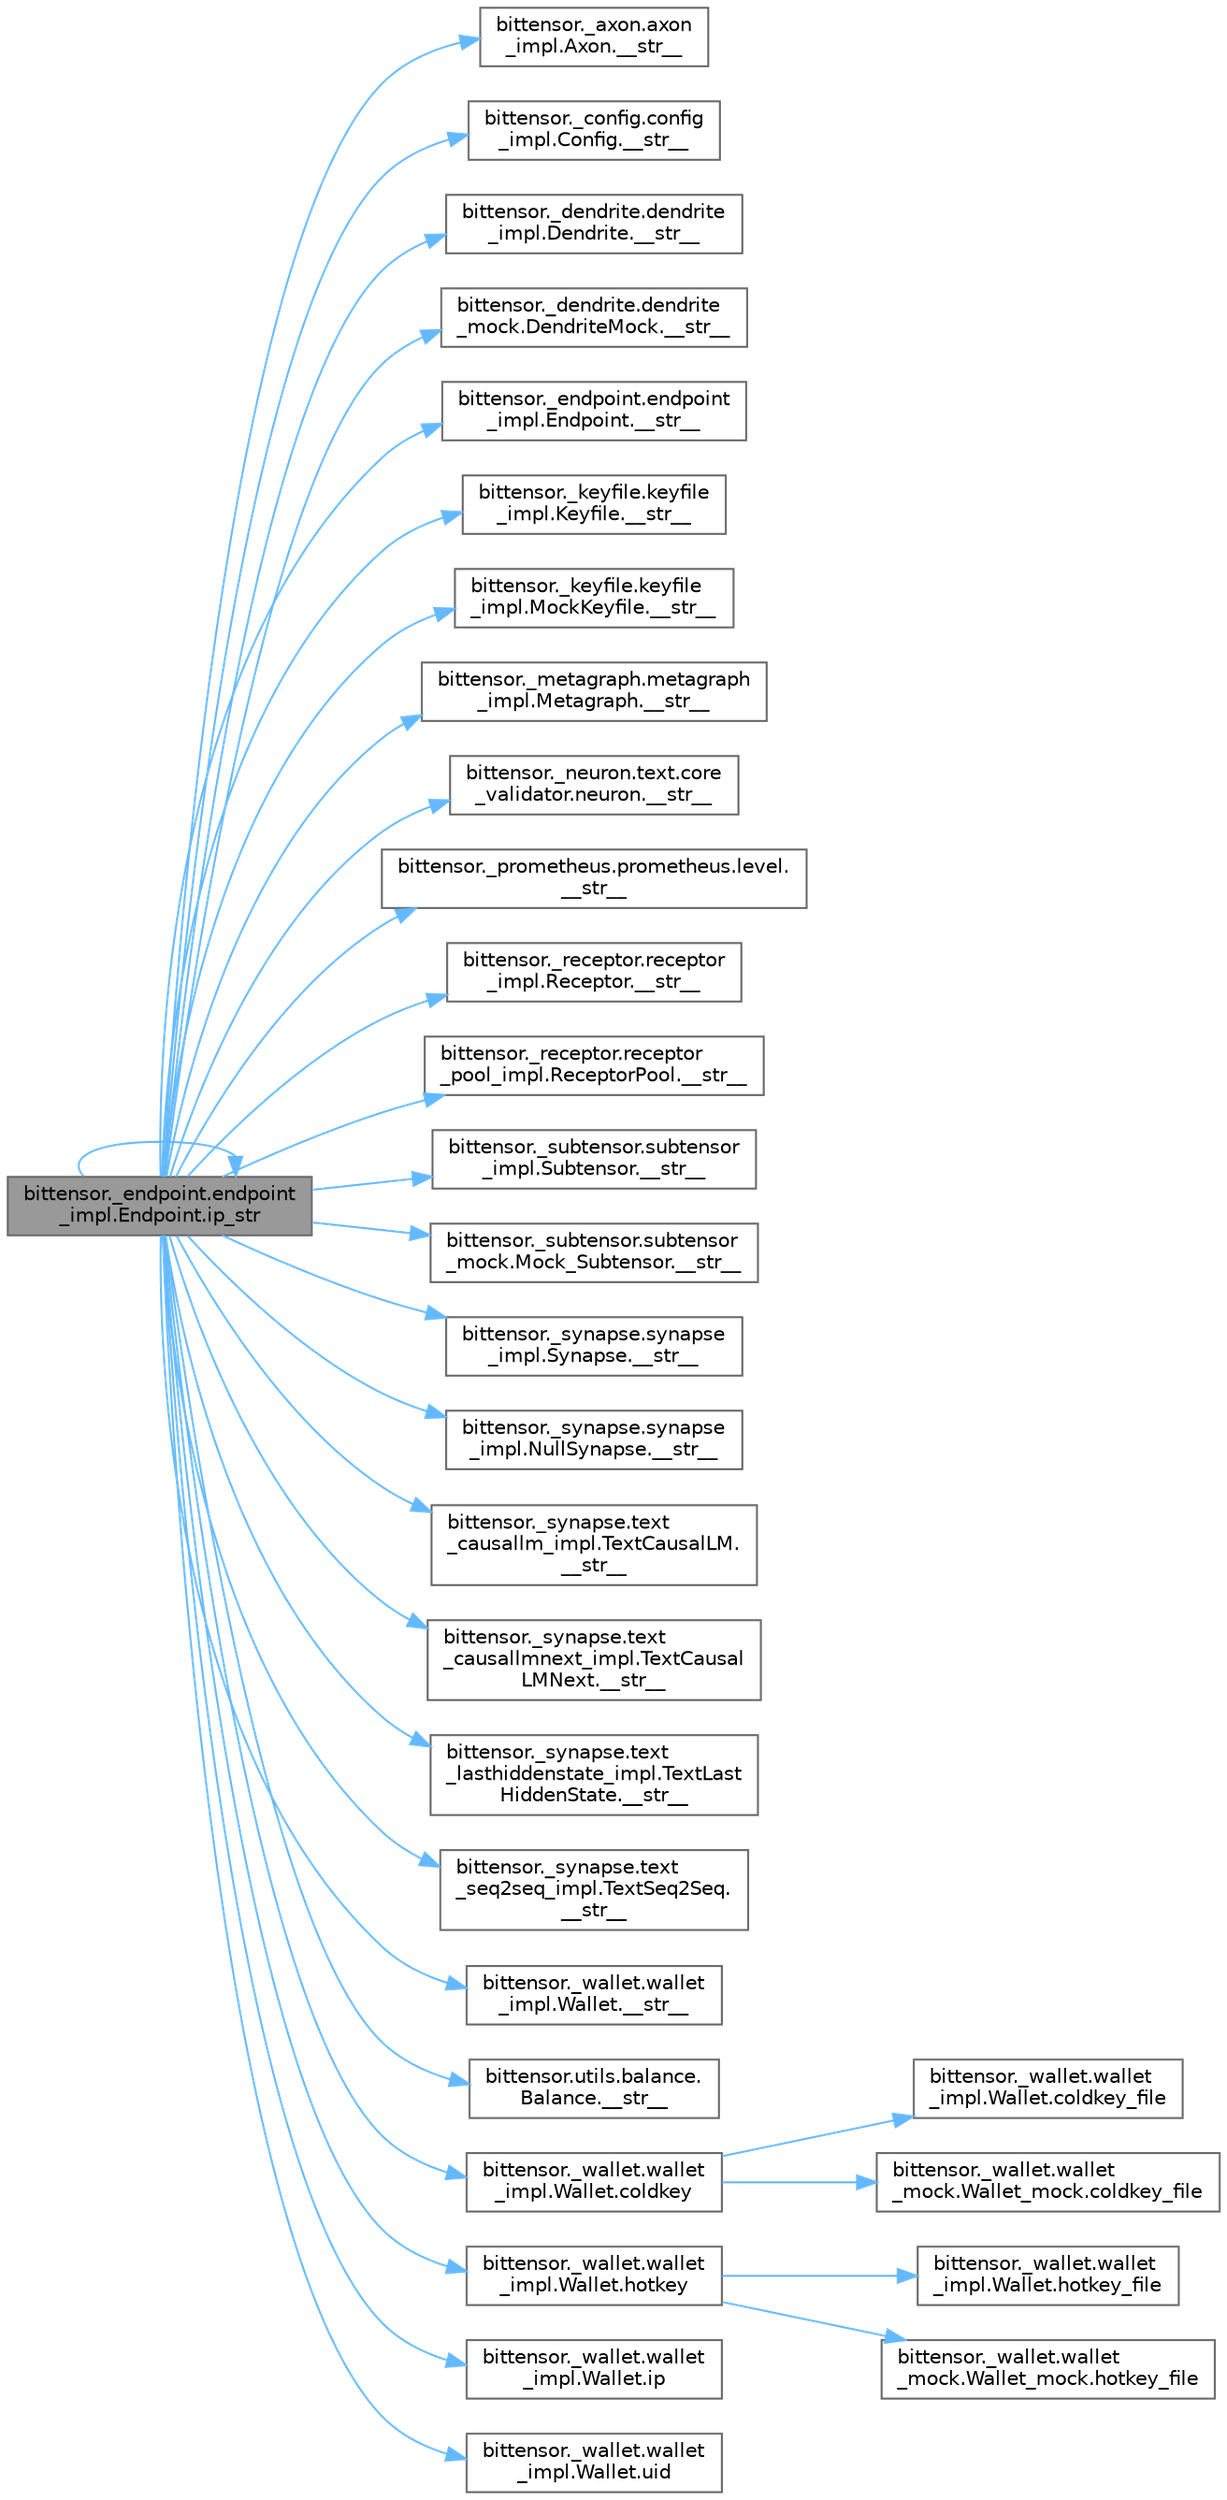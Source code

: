 digraph "bittensor._endpoint.endpoint_impl.Endpoint.ip_str"
{
 // LATEX_PDF_SIZE
  bgcolor="transparent";
  edge [fontname=Helvetica,fontsize=10,labelfontname=Helvetica,labelfontsize=10];
  node [fontname=Helvetica,fontsize=10,shape=box,height=0.2,width=0.4];
  rankdir="LR";
  Node1 [label="bittensor._endpoint.endpoint\l_impl.Endpoint.ip_str",height=0.2,width=0.4,color="gray40", fillcolor="grey60", style="filled", fontcolor="black",tooltip=" "];
  Node1 -> Node2 [color="steelblue1",style="solid"];
  Node2 [label="bittensor._axon.axon\l_impl.Axon.__str__",height=0.2,width=0.4,color="grey40", fillcolor="white", style="filled",URL="$classbittensor_1_1__axon_1_1axon__impl_1_1_axon.html#a7488fa71cd70daf3e8bec2d1a5b6a4de",tooltip=" "];
  Node1 -> Node3 [color="steelblue1",style="solid"];
  Node3 [label="bittensor._config.config\l_impl.Config.__str__",height=0.2,width=0.4,color="grey40", fillcolor="white", style="filled",URL="$classbittensor_1_1__config_1_1config__impl_1_1_config.html#a3f19213a28f44fd98df5a1e91ccf3bb9",tooltip=" "];
  Node1 -> Node4 [color="steelblue1",style="solid"];
  Node4 [label="bittensor._dendrite.dendrite\l_impl.Dendrite.__str__",height=0.2,width=0.4,color="grey40", fillcolor="white", style="filled",URL="$classbittensor_1_1__dendrite_1_1dendrite__impl_1_1_dendrite.html#a6ad20828b96711b3b05cb5448da88066",tooltip=" "];
  Node1 -> Node5 [color="steelblue1",style="solid"];
  Node5 [label="bittensor._dendrite.dendrite\l_mock.DendriteMock.__str__",height=0.2,width=0.4,color="grey40", fillcolor="white", style="filled",URL="$classbittensor_1_1__dendrite_1_1dendrite__mock_1_1_dendrite_mock.html#ae632c778cd7e16859863ceeb57b1b96f",tooltip=" "];
  Node1 -> Node6 [color="steelblue1",style="solid"];
  Node6 [label="bittensor._endpoint.endpoint\l_impl.Endpoint.__str__",height=0.2,width=0.4,color="grey40", fillcolor="white", style="filled",URL="$classbittensor_1_1__endpoint_1_1endpoint__impl_1_1_endpoint.html#a6d4f0f44ad4613f5ebe383fcdad6f7ab",tooltip=" "];
  Node1 -> Node7 [color="steelblue1",style="solid"];
  Node7 [label="bittensor._keyfile.keyfile\l_impl.Keyfile.__str__",height=0.2,width=0.4,color="grey40", fillcolor="white", style="filled",URL="$classbittensor_1_1__keyfile_1_1keyfile__impl_1_1_keyfile.html#ace444327efe72b0c732ecdc78e4a217a",tooltip=" "];
  Node1 -> Node8 [color="steelblue1",style="solid"];
  Node8 [label="bittensor._keyfile.keyfile\l_impl.MockKeyfile.__str__",height=0.2,width=0.4,color="grey40", fillcolor="white", style="filled",URL="$classbittensor_1_1__keyfile_1_1keyfile__impl_1_1_mock_keyfile.html#aeff5e38361e63c4e4d946a1badc1e784",tooltip=" "];
  Node1 -> Node9 [color="steelblue1",style="solid"];
  Node9 [label="bittensor._metagraph.metagraph\l_impl.Metagraph.__str__",height=0.2,width=0.4,color="grey40", fillcolor="white", style="filled",URL="$classbittensor_1_1__metagraph_1_1metagraph__impl_1_1_metagraph.html#aa623e93cc30d6671ec184fd16355769c",tooltip=" "];
  Node1 -> Node10 [color="steelblue1",style="solid"];
  Node10 [label="bittensor._neuron.text.core\l_validator.neuron.__str__",height=0.2,width=0.4,color="grey40", fillcolor="white", style="filled",URL="$classbittensor_1_1__neuron_1_1text_1_1core__validator_1_1neuron.html#a17e0fb99f542fc534cab68b70d97b8b3",tooltip=" "];
  Node1 -> Node11 [color="steelblue1",style="solid"];
  Node11 [label="bittensor._prometheus.prometheus.level.\l__str__",height=0.2,width=0.4,color="grey40", fillcolor="white", style="filled",URL="$classbittensor_1_1__prometheus_1_1prometheus_1_1level.html#abcc2e6ad6b05ab97603b5546a8071c0a",tooltip=" "];
  Node1 -> Node12 [color="steelblue1",style="solid"];
  Node12 [label="bittensor._receptor.receptor\l_impl.Receptor.__str__",height=0.2,width=0.4,color="grey40", fillcolor="white", style="filled",URL="$classbittensor_1_1__receptor_1_1receptor__impl_1_1_receptor.html#a0731b3faac02c7495d5e1eeee63efc9e",tooltip=" "];
  Node1 -> Node13 [color="steelblue1",style="solid"];
  Node13 [label="bittensor._receptor.receptor\l_pool_impl.ReceptorPool.__str__",height=0.2,width=0.4,color="grey40", fillcolor="white", style="filled",URL="$classbittensor_1_1__receptor_1_1receptor__pool__impl_1_1_receptor_pool.html#a209eb1a361508e0c246daacb77d4ccec",tooltip=" "];
  Node1 -> Node14 [color="steelblue1",style="solid"];
  Node14 [label="bittensor._subtensor.subtensor\l_impl.Subtensor.__str__",height=0.2,width=0.4,color="grey40", fillcolor="white", style="filled",URL="$classbittensor_1_1__subtensor_1_1subtensor__impl_1_1_subtensor.html#aea17846b5579f836c0659a24eaf4b903",tooltip=" "];
  Node1 -> Node15 [color="steelblue1",style="solid"];
  Node15 [label="bittensor._subtensor.subtensor\l_mock.Mock_Subtensor.__str__",height=0.2,width=0.4,color="grey40", fillcolor="white", style="filled",URL="$classbittensor_1_1__subtensor_1_1subtensor__mock_1_1_mock___subtensor.html#a745ebb545639b3f8bc40defc77b37df3",tooltip=" "];
  Node1 -> Node16 [color="steelblue1",style="solid"];
  Node16 [label="bittensor._synapse.synapse\l_impl.Synapse.__str__",height=0.2,width=0.4,color="grey40", fillcolor="white", style="filled",URL="$classbittensor_1_1__synapse_1_1synapse__impl_1_1_synapse.html#a49b7378ad62c7b9dd4aae80f81703234",tooltip=" "];
  Node1 -> Node17 [color="steelblue1",style="solid"];
  Node17 [label="bittensor._synapse.synapse\l_impl.NullSynapse.__str__",height=0.2,width=0.4,color="grey40", fillcolor="white", style="filled",URL="$classbittensor_1_1__synapse_1_1synapse__impl_1_1_null_synapse.html#a56ca7ee1a14fa1eb4a1c47de51a3c951",tooltip=" "];
  Node1 -> Node18 [color="steelblue1",style="solid"];
  Node18 [label="bittensor._synapse.text\l_causallm_impl.TextCausalLM.\l__str__",height=0.2,width=0.4,color="grey40", fillcolor="white", style="filled",URL="$classbittensor_1_1__synapse_1_1text__causallm__impl_1_1_text_causal_l_m.html#ae25e8a3b0a2ce16819f68e7e79d5b16a",tooltip=" "];
  Node1 -> Node19 [color="steelblue1",style="solid"];
  Node19 [label="bittensor._synapse.text\l_causallmnext_impl.TextCausal\lLMNext.__str__",height=0.2,width=0.4,color="grey40", fillcolor="white", style="filled",URL="$classbittensor_1_1__synapse_1_1text__causallmnext__impl_1_1_text_causal_l_m_next.html#ab738a828349de66bcd0c43c96220d901",tooltip=" "];
  Node1 -> Node20 [color="steelblue1",style="solid"];
  Node20 [label="bittensor._synapse.text\l_lasthiddenstate_impl.TextLast\lHiddenState.__str__",height=0.2,width=0.4,color="grey40", fillcolor="white", style="filled",URL="$classbittensor_1_1__synapse_1_1text__lasthiddenstate__impl_1_1_text_last_hidden_state.html#afd3b64b58494957d06c3f66ada5a8791",tooltip=" "];
  Node1 -> Node21 [color="steelblue1",style="solid"];
  Node21 [label="bittensor._synapse.text\l_seq2seq_impl.TextSeq2Seq.\l__str__",height=0.2,width=0.4,color="grey40", fillcolor="white", style="filled",URL="$classbittensor_1_1__synapse_1_1text__seq2seq__impl_1_1_text_seq2_seq.html#afa18f97dd2947194eb1235237d748640",tooltip=" "];
  Node1 -> Node22 [color="steelblue1",style="solid"];
  Node22 [label="bittensor._wallet.wallet\l_impl.Wallet.__str__",height=0.2,width=0.4,color="grey40", fillcolor="white", style="filled",URL="$classbittensor_1_1__wallet_1_1wallet__impl_1_1_wallet.html#a60e833bb4df632fb7a15fa7d09c3eb0e",tooltip=" "];
  Node1 -> Node23 [color="steelblue1",style="solid"];
  Node23 [label="bittensor.utils.balance.\lBalance.__str__",height=0.2,width=0.4,color="grey40", fillcolor="white", style="filled",URL="$classbittensor_1_1utils_1_1balance_1_1_balance.html#a5a15b65858d6632ed4fbb6500fc4bcd5",tooltip=" "];
  Node1 -> Node24 [color="steelblue1",style="solid"];
  Node24 [label="bittensor._wallet.wallet\l_impl.Wallet.coldkey",height=0.2,width=0.4,color="grey40", fillcolor="white", style="filled",URL="$classbittensor_1_1__wallet_1_1wallet__impl_1_1_wallet.html#a10d1fe488398138edf1be82bb3847af9",tooltip=" "];
  Node24 -> Node25 [color="steelblue1",style="solid"];
  Node25 [label="bittensor._wallet.wallet\l_impl.Wallet.coldkey_file",height=0.2,width=0.4,color="grey40", fillcolor="white", style="filled",URL="$classbittensor_1_1__wallet_1_1wallet__impl_1_1_wallet.html#a69c1a8f249e4bf4e13b9ee63e39ac8e1",tooltip=" "];
  Node24 -> Node26 [color="steelblue1",style="solid"];
  Node26 [label="bittensor._wallet.wallet\l_mock.Wallet_mock.coldkey_file",height=0.2,width=0.4,color="grey40", fillcolor="white", style="filled",URL="$classbittensor_1_1__wallet_1_1wallet__mock_1_1_wallet__mock.html#a819bf8c13f70c196bbc23a388433b5d5",tooltip=" "];
  Node1 -> Node27 [color="steelblue1",style="solid"];
  Node27 [label="bittensor._wallet.wallet\l_impl.Wallet.hotkey",height=0.2,width=0.4,color="grey40", fillcolor="white", style="filled",URL="$classbittensor_1_1__wallet_1_1wallet__impl_1_1_wallet.html#a021381e72a3c4cb5284fb801724f2084",tooltip=" "];
  Node27 -> Node28 [color="steelblue1",style="solid"];
  Node28 [label="bittensor._wallet.wallet\l_impl.Wallet.hotkey_file",height=0.2,width=0.4,color="grey40", fillcolor="white", style="filled",URL="$classbittensor_1_1__wallet_1_1wallet__impl_1_1_wallet.html#a2cb735875ddc5f971cd45bfdebc98052",tooltip=" "];
  Node27 -> Node29 [color="steelblue1",style="solid"];
  Node29 [label="bittensor._wallet.wallet\l_mock.Wallet_mock.hotkey_file",height=0.2,width=0.4,color="grey40", fillcolor="white", style="filled",URL="$classbittensor_1_1__wallet_1_1wallet__mock_1_1_wallet__mock.html#aa0fb55aba0c5233efea28877026b969a",tooltip=" "];
  Node1 -> Node30 [color="steelblue1",style="solid"];
  Node30 [label="bittensor._wallet.wallet\l_impl.Wallet.ip",height=0.2,width=0.4,color="grey40", fillcolor="white", style="filled",URL="$classbittensor_1_1__wallet_1_1wallet__impl_1_1_wallet.html#a2eee19b8640c814e60631c5c5c1bd3e8",tooltip=" "];
  Node1 -> Node1 [color="steelblue1",style="solid"];
  Node1 -> Node31 [color="steelblue1",style="solid"];
  Node31 [label="bittensor._wallet.wallet\l_impl.Wallet.uid",height=0.2,width=0.4,color="grey40", fillcolor="white", style="filled",URL="$classbittensor_1_1__wallet_1_1wallet__impl_1_1_wallet.html#a13f908b7fc19a043ab1194e597896651",tooltip=" "];
}
